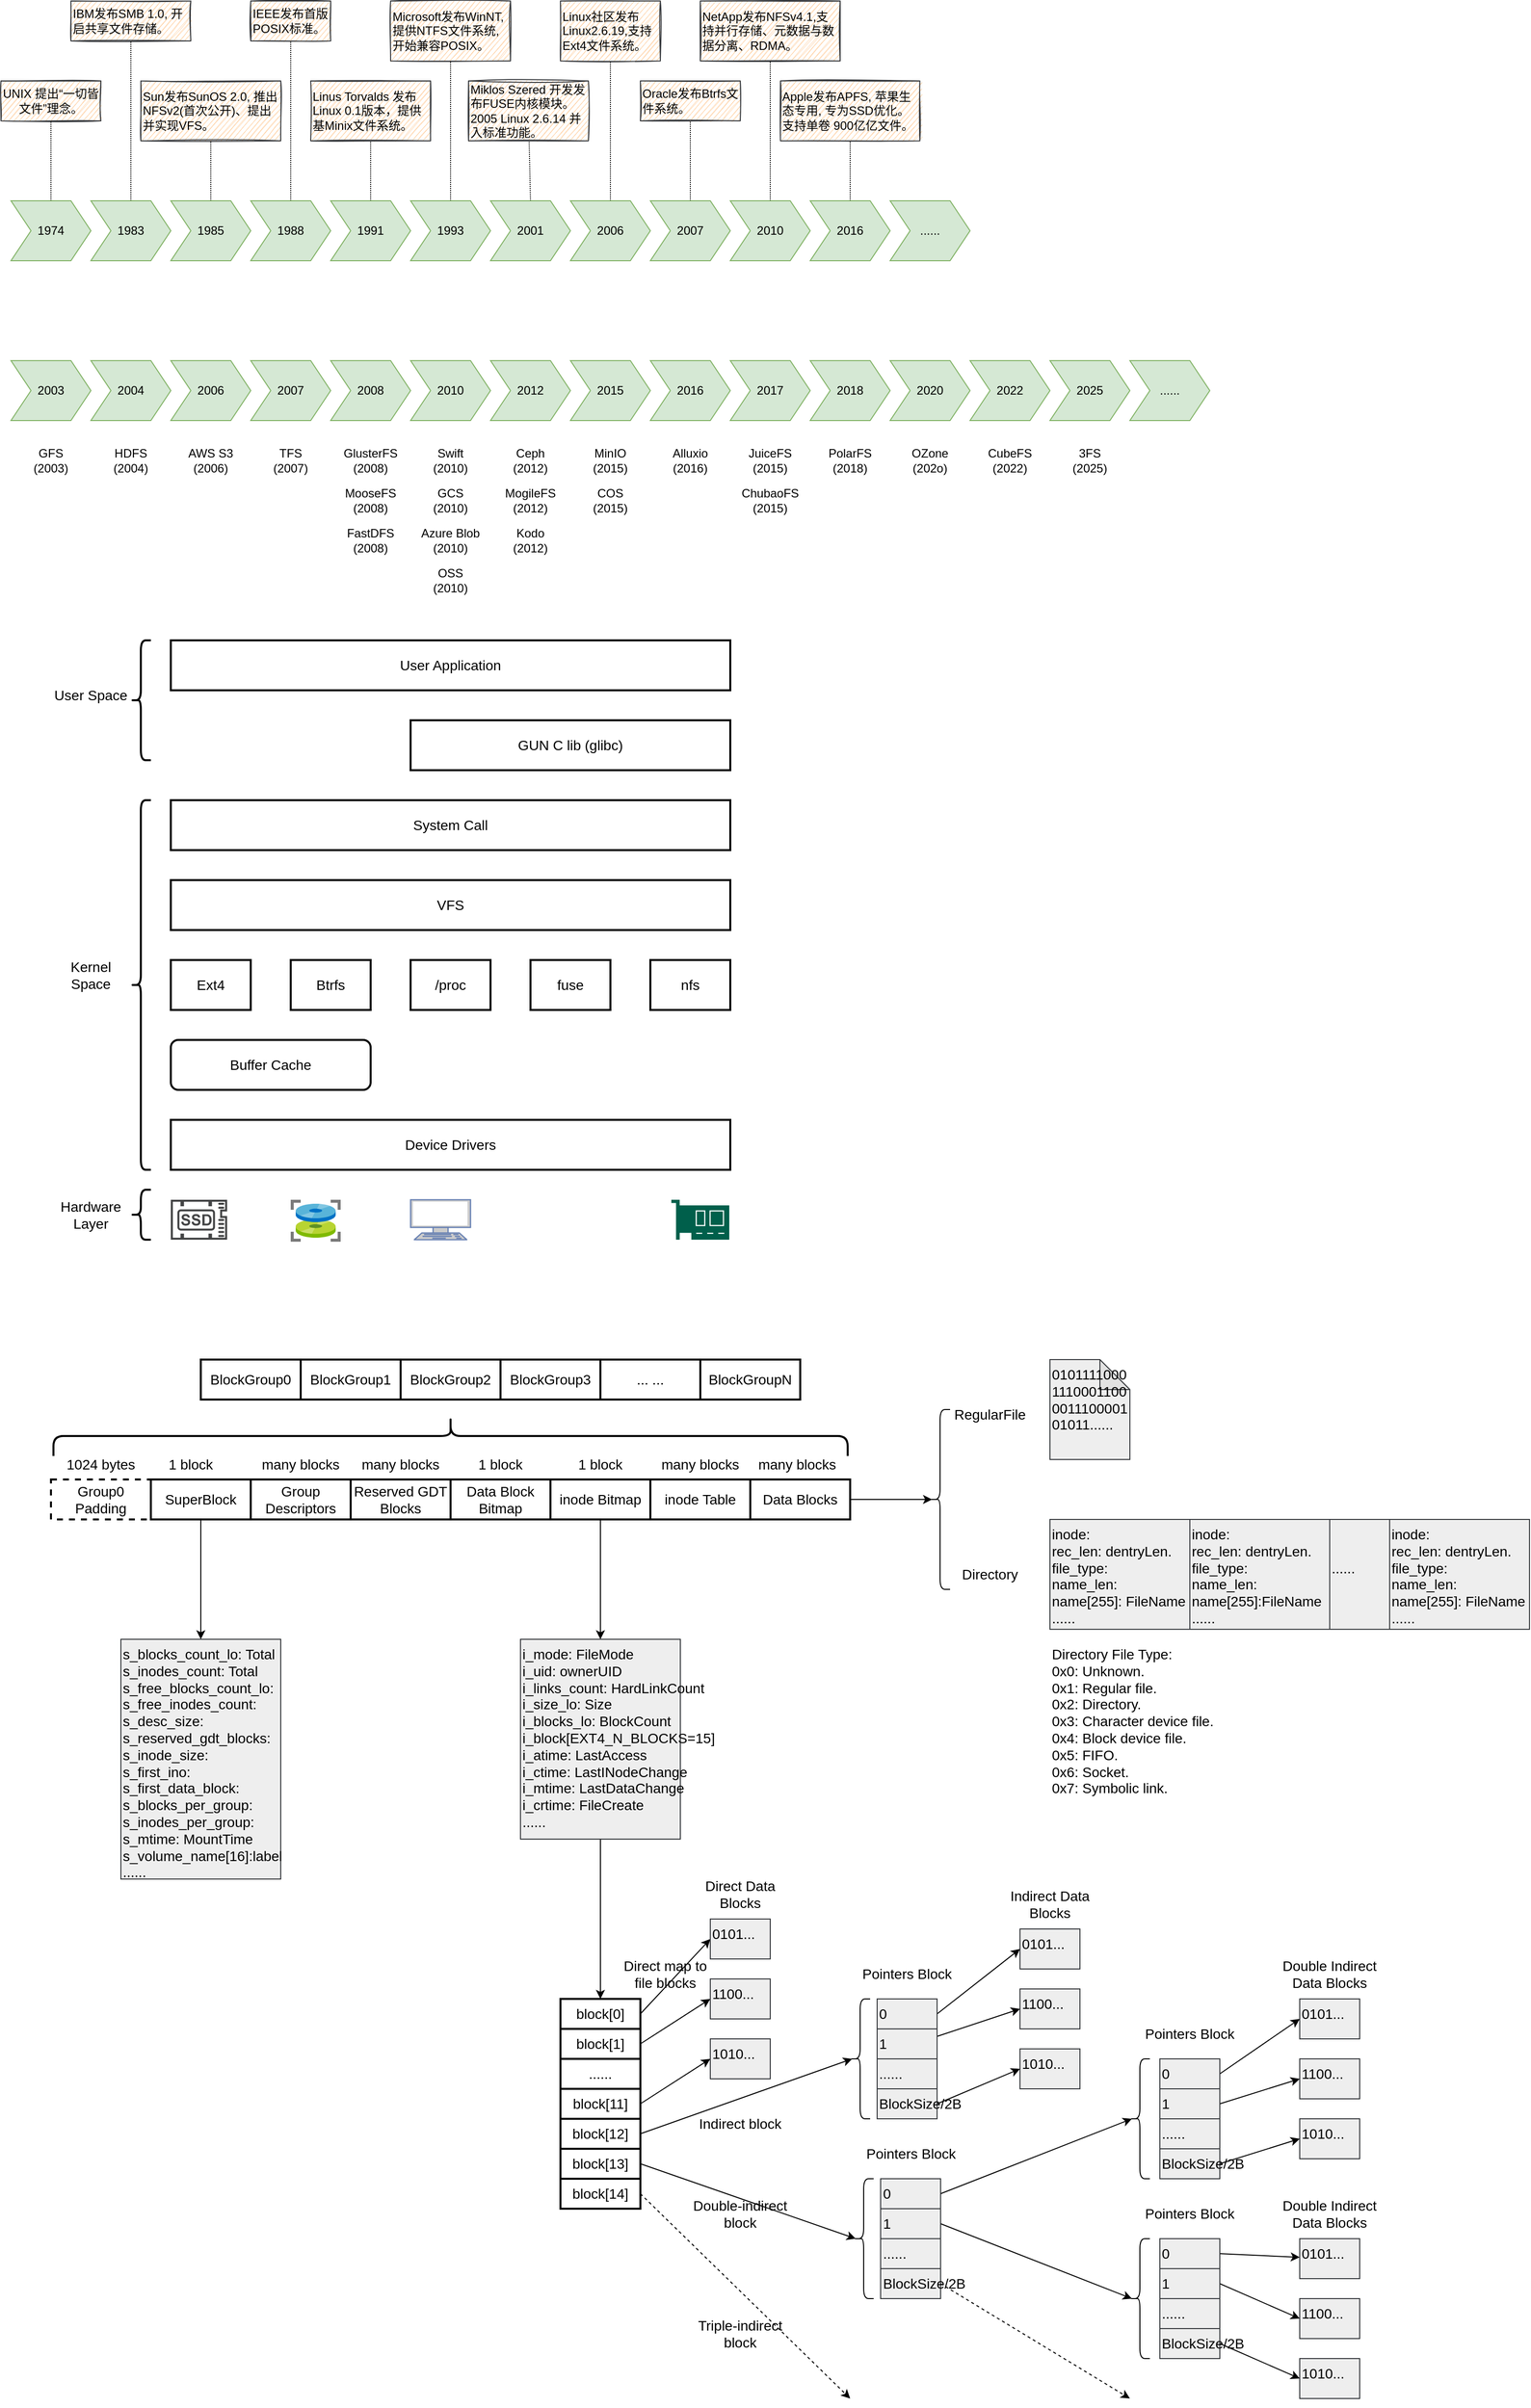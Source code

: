 <mxfile version="15.8.7" type="device"><diagram id="xLZwLdsmPBUu1lq8V1ux" name="Page-1"><mxGraphModel dx="1661" dy="1737" grid="1" gridSize="10" guides="1" tooltips="1" connect="1" arrows="1" fold="1" page="1" pageScale="1" pageWidth="827" pageHeight="1169" math="0" shadow="0"><root><mxCell id="0"/><mxCell id="1" parent="0"/><mxCell id="uOI6TBiiWPIxspWyjKTz-1" value="2003" style="shape=step;perimeter=stepPerimeter;whiteSpace=wrap;html=1;fixedSize=1;fillColor=#d5e8d4;strokeColor=#82b366;" vertex="1" parent="1"><mxGeometry y="280" width="80" height="60" as="geometry"/></mxCell><mxCell id="uOI6TBiiWPIxspWyjKTz-5" value="2004" style="shape=step;perimeter=stepPerimeter;whiteSpace=wrap;html=1;fixedSize=1;fillColor=#d5e8d4;strokeColor=#82b366;" vertex="1" parent="1"><mxGeometry x="80" y="280" width="80" height="60" as="geometry"/></mxCell><mxCell id="uOI6TBiiWPIxspWyjKTz-6" value="2007" style="shape=step;perimeter=stepPerimeter;whiteSpace=wrap;html=1;fixedSize=1;fillColor=#d5e8d4;strokeColor=#82b366;" vertex="1" parent="1"><mxGeometry x="240" y="280" width="80" height="60" as="geometry"/></mxCell><mxCell id="uOI6TBiiWPIxspWyjKTz-7" value="2008" style="shape=step;perimeter=stepPerimeter;whiteSpace=wrap;html=1;fixedSize=1;fillColor=#d5e8d4;strokeColor=#82b366;" vertex="1" parent="1"><mxGeometry x="320" y="280" width="80" height="60" as="geometry"/></mxCell><mxCell id="uOI6TBiiWPIxspWyjKTz-8" value="2010" style="shape=step;perimeter=stepPerimeter;whiteSpace=wrap;html=1;fixedSize=1;fillColor=#d5e8d4;strokeColor=#82b366;" vertex="1" parent="1"><mxGeometry x="400" y="280" width="80" height="60" as="geometry"/></mxCell><mxCell id="uOI6TBiiWPIxspWyjKTz-9" value="2012" style="shape=step;perimeter=stepPerimeter;whiteSpace=wrap;html=1;fixedSize=1;fillColor=#d5e8d4;strokeColor=#82b366;" vertex="1" parent="1"><mxGeometry x="480" y="280" width="80" height="60" as="geometry"/></mxCell><mxCell id="uOI6TBiiWPIxspWyjKTz-10" value="2015" style="shape=step;perimeter=stepPerimeter;whiteSpace=wrap;html=1;fixedSize=1;fillColor=#d5e8d4;strokeColor=#82b366;" vertex="1" parent="1"><mxGeometry x="560" y="280" width="80" height="60" as="geometry"/></mxCell><mxCell id="uOI6TBiiWPIxspWyjKTz-11" value="2017" style="shape=step;perimeter=stepPerimeter;whiteSpace=wrap;html=1;fixedSize=1;fillColor=#d5e8d4;strokeColor=#82b366;" vertex="1" parent="1"><mxGeometry x="720" y="280" width="80" height="60" as="geometry"/></mxCell><mxCell id="uOI6TBiiWPIxspWyjKTz-12" value="2018" style="shape=step;perimeter=stepPerimeter;whiteSpace=wrap;html=1;fixedSize=1;fillColor=#d5e8d4;strokeColor=#82b366;" vertex="1" parent="1"><mxGeometry x="800" y="280" width="80" height="60" as="geometry"/></mxCell><mxCell id="uOI6TBiiWPIxspWyjKTz-13" value="2020" style="shape=step;perimeter=stepPerimeter;whiteSpace=wrap;html=1;fixedSize=1;fillColor=#d5e8d4;strokeColor=#82b366;" vertex="1" parent="1"><mxGeometry x="880" y="280" width="80" height="60" as="geometry"/></mxCell><mxCell id="uOI6TBiiWPIxspWyjKTz-14" value="2025" style="shape=step;perimeter=stepPerimeter;whiteSpace=wrap;html=1;fixedSize=1;fillColor=#d5e8d4;strokeColor=#82b366;" vertex="1" parent="1"><mxGeometry x="1040" y="280" width="80" height="60" as="geometry"/></mxCell><mxCell id="uOI6TBiiWPIxspWyjKTz-17" value="GFS&lt;br&gt;(2003)" style="text;html=1;strokeColor=none;fillColor=none;align=center;verticalAlign=middle;whiteSpace=wrap;rounded=0;" vertex="1" parent="1"><mxGeometry y="360" width="80" height="40" as="geometry"/></mxCell><mxCell id="uOI6TBiiWPIxspWyjKTz-18" value="3FS&lt;br&gt;(2025)" style="text;html=1;strokeColor=none;fillColor=none;align=center;verticalAlign=middle;whiteSpace=wrap;rounded=0;" vertex="1" parent="1"><mxGeometry x="1040" y="360" width="80" height="40" as="geometry"/></mxCell><mxCell id="uOI6TBiiWPIxspWyjKTz-19" value="HDFS&lt;br&gt;(2004)" style="text;html=1;strokeColor=none;fillColor=none;align=center;verticalAlign=middle;whiteSpace=wrap;rounded=0;" vertex="1" parent="1"><mxGeometry x="80" y="360" width="80" height="40" as="geometry"/></mxCell><mxCell id="uOI6TBiiWPIxspWyjKTz-20" value="TFS&lt;br&gt;(2007)" style="text;html=1;strokeColor=none;fillColor=none;align=center;verticalAlign=middle;whiteSpace=wrap;rounded=0;" vertex="1" parent="1"><mxGeometry x="240" y="360" width="80" height="40" as="geometry"/></mxCell><mxCell id="uOI6TBiiWPIxspWyjKTz-21" value="GlusterFS&lt;br&gt;(2008)" style="text;html=1;strokeColor=none;fillColor=none;align=center;verticalAlign=middle;whiteSpace=wrap;rounded=0;" vertex="1" parent="1"><mxGeometry x="320" y="360" width="80" height="40" as="geometry"/></mxCell><mxCell id="uOI6TBiiWPIxspWyjKTz-22" value="MooseFS&lt;br&gt;(2008)" style="text;html=1;strokeColor=none;fillColor=none;align=center;verticalAlign=middle;whiteSpace=wrap;rounded=0;" vertex="1" parent="1"><mxGeometry x="320" y="400" width="80" height="40" as="geometry"/></mxCell><mxCell id="uOI6TBiiWPIxspWyjKTz-23" value="FastDFS&lt;br&gt;(2008)" style="text;html=1;strokeColor=none;fillColor=none;align=center;verticalAlign=middle;whiteSpace=wrap;rounded=0;" vertex="1" parent="1"><mxGeometry x="320" y="440" width="80" height="40" as="geometry"/></mxCell><mxCell id="uOI6TBiiWPIxspWyjKTz-24" value="Swift&lt;br&gt;(2010)" style="text;html=1;strokeColor=none;fillColor=none;align=center;verticalAlign=middle;whiteSpace=wrap;rounded=0;" vertex="1" parent="1"><mxGeometry x="400" y="360" width="80" height="40" as="geometry"/></mxCell><mxCell id="uOI6TBiiWPIxspWyjKTz-25" value="Ceph&lt;br&gt;(2012)" style="text;html=1;strokeColor=none;fillColor=none;align=center;verticalAlign=middle;whiteSpace=wrap;rounded=0;labelBackgroundColor=default;" vertex="1" parent="1"><mxGeometry x="480" y="360" width="80" height="40" as="geometry"/></mxCell><mxCell id="uOI6TBiiWPIxspWyjKTz-26" value="MogileFS&lt;br&gt;(2012)" style="text;html=1;strokeColor=none;fillColor=none;align=center;verticalAlign=middle;whiteSpace=wrap;rounded=0;" vertex="1" parent="1"><mxGeometry x="480" y="400" width="80" height="40" as="geometry"/></mxCell><mxCell id="uOI6TBiiWPIxspWyjKTz-27" value="MinIO&lt;br&gt;(2015)" style="text;html=1;strokeColor=none;fillColor=none;align=center;verticalAlign=middle;whiteSpace=wrap;rounded=0;" vertex="1" parent="1"><mxGeometry x="560" y="360" width="80" height="40" as="geometry"/></mxCell><mxCell id="uOI6TBiiWPIxspWyjKTz-28" value="JuiceFS&lt;br&gt;(2015)" style="text;html=1;strokeColor=none;fillColor=none;align=center;verticalAlign=middle;whiteSpace=wrap;rounded=0;" vertex="1" parent="1"><mxGeometry x="720" y="360" width="80" height="40" as="geometry"/></mxCell><mxCell id="uOI6TBiiWPIxspWyjKTz-29" value="ChubaoFS&lt;br&gt;(2015)" style="text;html=1;strokeColor=none;fillColor=none;align=center;verticalAlign=middle;whiteSpace=wrap;rounded=0;" vertex="1" parent="1"><mxGeometry x="720" y="400" width="80" height="40" as="geometry"/></mxCell><mxCell id="uOI6TBiiWPIxspWyjKTz-30" value="PolarFS&lt;br&gt;(2018)" style="text;html=1;strokeColor=none;fillColor=none;align=center;verticalAlign=middle;whiteSpace=wrap;rounded=0;" vertex="1" parent="1"><mxGeometry x="800" y="360" width="80" height="40" as="geometry"/></mxCell><mxCell id="uOI6TBiiWPIxspWyjKTz-31" value="OZone&lt;br&gt;(202o)" style="text;html=1;strokeColor=none;fillColor=none;align=center;verticalAlign=middle;whiteSpace=wrap;rounded=0;" vertex="1" parent="1"><mxGeometry x="880" y="360" width="80" height="40" as="geometry"/></mxCell><mxCell id="uOI6TBiiWPIxspWyjKTz-32" value="2006" style="shape=step;perimeter=stepPerimeter;whiteSpace=wrap;html=1;fixedSize=1;fillColor=#d5e8d4;strokeColor=#82b366;" vertex="1" parent="1"><mxGeometry x="160" y="280" width="80" height="60" as="geometry"/></mxCell><mxCell id="uOI6TBiiWPIxspWyjKTz-33" value="AWS S3&lt;br&gt;(2006)" style="text;html=1;strokeColor=none;fillColor=none;align=center;verticalAlign=middle;whiteSpace=wrap;rounded=0;" vertex="1" parent="1"><mxGeometry x="160" y="360" width="80" height="40" as="geometry"/></mxCell><mxCell id="uOI6TBiiWPIxspWyjKTz-34" value="GCS&lt;br&gt;(2010)" style="text;html=1;strokeColor=none;fillColor=none;align=center;verticalAlign=middle;whiteSpace=wrap;rounded=0;" vertex="1" parent="1"><mxGeometry x="400" y="400" width="80" height="40" as="geometry"/></mxCell><mxCell id="uOI6TBiiWPIxspWyjKTz-35" value="2016" style="shape=step;perimeter=stepPerimeter;whiteSpace=wrap;html=1;fixedSize=1;fillColor=#d5e8d4;strokeColor=#82b366;" vertex="1" parent="1"><mxGeometry x="640" y="280" width="80" height="60" as="geometry"/></mxCell><mxCell id="uOI6TBiiWPIxspWyjKTz-36" value="Alluxio&lt;br&gt;(2016)" style="text;html=1;strokeColor=none;fillColor=none;align=center;verticalAlign=middle;whiteSpace=wrap;rounded=0;" vertex="1" parent="1"><mxGeometry x="640" y="360" width="80" height="40" as="geometry"/></mxCell><mxCell id="uOI6TBiiWPIxspWyjKTz-37" value="Azure Blob&lt;br&gt;(2010)" style="text;html=1;strokeColor=none;fillColor=none;align=center;verticalAlign=middle;whiteSpace=wrap;rounded=0;" vertex="1" parent="1"><mxGeometry x="400" y="440" width="80" height="40" as="geometry"/></mxCell><mxCell id="uOI6TBiiWPIxspWyjKTz-38" value="COS&lt;br&gt;(2015)" style="text;html=1;strokeColor=none;fillColor=none;align=center;verticalAlign=middle;whiteSpace=wrap;rounded=0;" vertex="1" parent="1"><mxGeometry x="560" y="400" width="80" height="40" as="geometry"/></mxCell><mxCell id="uOI6TBiiWPIxspWyjKTz-39" value="Kodo&lt;br&gt;(2012)" style="text;html=1;strokeColor=none;fillColor=none;align=center;verticalAlign=middle;whiteSpace=wrap;rounded=0;labelBackgroundColor=default;" vertex="1" parent="1"><mxGeometry x="480" y="440" width="80" height="40" as="geometry"/></mxCell><mxCell id="uOI6TBiiWPIxspWyjKTz-248" style="edgeStyle=none;rounded=0;orthogonalLoop=1;jettySize=auto;html=1;exitX=0.5;exitY=0;exitDx=0;exitDy=0;entryX=0.5;entryY=1;entryDx=0;entryDy=0;dashed=1;dashPattern=1 1;fontSize=14;endArrow=none;endFill=0;" edge="1" parent="1" source="uOI6TBiiWPIxspWyjKTz-40" target="uOI6TBiiWPIxspWyjKTz-41"><mxGeometry relative="1" as="geometry"/></mxCell><mxCell id="uOI6TBiiWPIxspWyjKTz-40" value="1974" style="shape=step;perimeter=stepPerimeter;whiteSpace=wrap;html=1;fixedSize=1;fillColor=#d5e8d4;strokeColor=#82b366;" vertex="1" parent="1"><mxGeometry y="120" width="80" height="60" as="geometry"/></mxCell><mxCell id="uOI6TBiiWPIxspWyjKTz-41" value="UNIX 提出“一切皆文件”理念。" style="text;html=1;strokeColor=#36393d;fillColor=#ffcc99;align=center;verticalAlign=middle;whiteSpace=wrap;rounded=0;sketch=1;" vertex="1" parent="1"><mxGeometry x="-10" width="100" height="40" as="geometry"/></mxCell><mxCell id="uOI6TBiiWPIxspWyjKTz-253" style="edgeStyle=none;rounded=0;orthogonalLoop=1;jettySize=auto;html=1;exitX=0.5;exitY=0;exitDx=0;exitDy=0;entryX=0.5;entryY=1;entryDx=0;entryDy=0;dashed=1;dashPattern=1 1;fontSize=14;endArrow=none;endFill=0;" edge="1" parent="1" source="uOI6TBiiWPIxspWyjKTz-42" target="uOI6TBiiWPIxspWyjKTz-252"><mxGeometry relative="1" as="geometry"/></mxCell><mxCell id="uOI6TBiiWPIxspWyjKTz-42" value="1988" style="shape=step;perimeter=stepPerimeter;whiteSpace=wrap;html=1;fixedSize=1;fillColor=#d5e8d4;strokeColor=#82b366;" vertex="1" parent="1"><mxGeometry x="240" y="120" width="80" height="60" as="geometry"/></mxCell><mxCell id="uOI6TBiiWPIxspWyjKTz-255" style="edgeStyle=none;rounded=0;orthogonalLoop=1;jettySize=auto;html=1;exitX=0.5;exitY=0;exitDx=0;exitDy=0;entryX=0.5;entryY=1;entryDx=0;entryDy=0;dashed=1;dashPattern=1 1;fontSize=14;endArrow=none;endFill=0;" edge="1" parent="1" source="uOI6TBiiWPIxspWyjKTz-43" target="uOI6TBiiWPIxspWyjKTz-254"><mxGeometry relative="1" as="geometry"/></mxCell><mxCell id="uOI6TBiiWPIxspWyjKTz-43" value="1991" style="shape=step;perimeter=stepPerimeter;whiteSpace=wrap;html=1;fixedSize=1;fillColor=#d5e8d4;strokeColor=#82b366;" vertex="1" parent="1"><mxGeometry x="320" y="120" width="80" height="60" as="geometry"/></mxCell><mxCell id="uOI6TBiiWPIxspWyjKTz-47" value="OSS&lt;br&gt;(2010)" style="text;html=1;strokeColor=none;fillColor=none;align=center;verticalAlign=middle;whiteSpace=wrap;rounded=0;" vertex="1" parent="1"><mxGeometry x="400" y="480" width="80" height="40" as="geometry"/></mxCell><mxCell id="uOI6TBiiWPIxspWyjKTz-50" value="VFS" style="rounded=0;whiteSpace=wrap;html=1;labelBackgroundColor=none;strokeWidth=2;fontSize=14;" vertex="1" parent="1"><mxGeometry x="160" y="800" width="560" height="50" as="geometry"/></mxCell><mxCell id="uOI6TBiiWPIxspWyjKTz-51" value="&lt;div style=&quot;text-align: left; font-size: 14px;&quot;&gt;&lt;span style=&quot;font-size: 14px;&quot;&gt;Btrfs&lt;/span&gt;&lt;/div&gt;" style="rounded=0;whiteSpace=wrap;html=1;labelBackgroundColor=none;strokeWidth=2;fontSize=14;" vertex="1" parent="1"><mxGeometry x="280" y="880" width="80" height="50" as="geometry"/></mxCell><mxCell id="uOI6TBiiWPIxspWyjKTz-52" value="fuse" style="rounded=0;whiteSpace=wrap;html=1;labelBackgroundColor=none;strokeWidth=2;fontSize=14;" vertex="1" parent="1"><mxGeometry x="520" y="880" width="80" height="50" as="geometry"/></mxCell><mxCell id="uOI6TBiiWPIxspWyjKTz-53" value="/proc" style="rounded=0;whiteSpace=wrap;html=1;labelBackgroundColor=none;strokeWidth=2;fontSize=14;" vertex="1" parent="1"><mxGeometry x="400" y="880" width="80" height="50" as="geometry"/></mxCell><mxCell id="uOI6TBiiWPIxspWyjKTz-58" value="User Application" style="rounded=0;whiteSpace=wrap;html=1;labelBackgroundColor=none;strokeWidth=2;fontSize=14;" vertex="1" parent="1"><mxGeometry x="160" y="560" width="560" height="50" as="geometry"/></mxCell><mxCell id="uOI6TBiiWPIxspWyjKTz-59" value="GUN C lib (glibc)" style="rounded=0;whiteSpace=wrap;html=1;labelBackgroundColor=none;strokeWidth=2;fontSize=14;" vertex="1" parent="1"><mxGeometry x="400" y="640" width="320" height="50" as="geometry"/></mxCell><mxCell id="uOI6TBiiWPIxspWyjKTz-60" value="System Call" style="rounded=0;whiteSpace=wrap;html=1;labelBackgroundColor=none;strokeWidth=2;fontSize=14;" vertex="1" parent="1"><mxGeometry x="160" y="720" width="560" height="50" as="geometry"/></mxCell><mxCell id="uOI6TBiiWPIxspWyjKTz-61" value="Device Drivers" style="rounded=0;whiteSpace=wrap;html=1;labelBackgroundColor=none;strokeWidth=2;fontSize=14;" vertex="1" parent="1"><mxGeometry x="160" y="1040" width="560" height="50" as="geometry"/></mxCell><mxCell id="uOI6TBiiWPIxspWyjKTz-62" value="Buffer Cache" style="rounded=1;whiteSpace=wrap;html=1;labelBackgroundColor=none;strokeWidth=2;fontSize=14;" vertex="1" parent="1"><mxGeometry x="160" y="960" width="200" height="50" as="geometry"/></mxCell><mxCell id="uOI6TBiiWPIxspWyjKTz-63" value="&lt;div style=&quot;text-align: left; font-size: 14px;&quot;&gt;&lt;span style=&quot;font-size: 14px;&quot;&gt;Ext4&lt;/span&gt;&lt;/div&gt;" style="rounded=0;whiteSpace=wrap;html=1;labelBackgroundColor=none;strokeWidth=2;fontSize=14;" vertex="1" parent="1"><mxGeometry x="160" y="880" width="80" height="50" as="geometry"/></mxCell><mxCell id="uOI6TBiiWPIxspWyjKTz-65" value="" style="sketch=0;aspect=fixed;html=1;points=[];align=center;image;fontSize=14;image=img/lib/mscae/MD_snapshot.svg;labelBackgroundColor=none;fillColor=none;strokeWidth=2;" vertex="1" parent="1"><mxGeometry x="280" y="1120" width="50" height="42" as="geometry"/></mxCell><mxCell id="uOI6TBiiWPIxspWyjKTz-66" value="" style="sketch=0;pointerEvents=1;shadow=0;dashed=0;html=1;strokeColor=none;fillColor=#434445;aspect=fixed;labelPosition=center;verticalLabelPosition=bottom;verticalAlign=top;align=center;outlineConnect=0;shape=mxgraph.vvd.ssd;labelBackgroundColor=none;strokeWidth=2;fontSize=14;" vertex="1" parent="1"><mxGeometry x="160" y="1120" width="56.34" height="40" as="geometry"/></mxCell><mxCell id="uOI6TBiiWPIxspWyjKTz-67" value="" style="sketch=0;pointerEvents=1;shadow=0;dashed=0;html=1;strokeColor=none;fillColor=#005F4B;labelPosition=center;verticalLabelPosition=bottom;verticalAlign=top;align=center;outlineConnect=0;shape=mxgraph.veeam2.network_card;labelBackgroundColor=none;strokeWidth=2;fontSize=14;" vertex="1" parent="1"><mxGeometry x="661" y="1120" width="58" height="40" as="geometry"/></mxCell><mxCell id="uOI6TBiiWPIxspWyjKTz-68" value="" style="fontColor=#0066CC;verticalAlign=top;verticalLabelPosition=bottom;labelPosition=center;align=center;html=1;outlineConnect=0;fillColor=#CCCCCC;strokeColor=#6881B3;gradientColor=none;gradientDirection=north;strokeWidth=2;shape=mxgraph.networks.terminal;labelBackgroundColor=none;fontSize=14;" vertex="1" parent="1"><mxGeometry x="400" y="1120" width="60" height="40" as="geometry"/></mxCell><mxCell id="uOI6TBiiWPIxspWyjKTz-69" value="" style="shape=curlyBracket;whiteSpace=wrap;html=1;rounded=1;labelBackgroundColor=none;fillColor=none;size=0.5;strokeWidth=2;fontSize=14;" vertex="1" parent="1"><mxGeometry x="120" y="560" width="20" height="120" as="geometry"/></mxCell><mxCell id="uOI6TBiiWPIxspWyjKTz-70" value="" style="shape=curlyBracket;whiteSpace=wrap;html=1;rounded=1;labelBackgroundColor=none;fillColor=none;strokeWidth=2;fontSize=14;" vertex="1" parent="1"><mxGeometry x="120" y="720" width="20" height="370" as="geometry"/></mxCell><mxCell id="uOI6TBiiWPIxspWyjKTz-72" value="User Space" style="text;html=1;strokeColor=none;fillColor=none;align=center;verticalAlign=middle;whiteSpace=wrap;rounded=0;labelBackgroundColor=none;strokeWidth=2;fontSize=14;" vertex="1" parent="1"><mxGeometry x="40" y="600" width="80" height="30" as="geometry"/></mxCell><mxCell id="uOI6TBiiWPIxspWyjKTz-73" value="Kernel Space" style="text;html=1;strokeColor=none;fillColor=none;align=center;verticalAlign=middle;whiteSpace=wrap;rounded=0;labelBackgroundColor=none;strokeWidth=2;fontSize=14;" vertex="1" parent="1"><mxGeometry x="40" y="880" width="80" height="30" as="geometry"/></mxCell><mxCell id="uOI6TBiiWPIxspWyjKTz-76" value="" style="shape=curlyBracket;whiteSpace=wrap;html=1;rounded=1;labelBackgroundColor=none;fillColor=none;size=0.5;strokeWidth=2;fontSize=14;" vertex="1" parent="1"><mxGeometry x="120" y="1110" width="20" height="50" as="geometry"/></mxCell><mxCell id="uOI6TBiiWPIxspWyjKTz-77" value="Hardware Layer" style="text;html=1;strokeColor=none;fillColor=none;align=center;verticalAlign=middle;whiteSpace=wrap;rounded=0;labelBackgroundColor=none;strokeWidth=2;fontSize=14;" vertex="1" parent="1"><mxGeometry x="40" y="1120" width="80" height="30" as="geometry"/></mxCell><mxCell id="uOI6TBiiWPIxspWyjKTz-79" value="BlockGroup0" style="rounded=0;whiteSpace=wrap;html=1;labelBackgroundColor=none;fontSize=14;strokeWidth=2;" vertex="1" parent="1"><mxGeometry x="190" y="1280" width="100" height="40" as="geometry"/></mxCell><mxCell id="uOI6TBiiWPIxspWyjKTz-84" value="BlockGroup1" style="rounded=0;whiteSpace=wrap;html=1;labelBackgroundColor=none;fontSize=14;strokeWidth=2;" vertex="1" parent="1"><mxGeometry x="290" y="1280" width="100" height="40" as="geometry"/></mxCell><mxCell id="uOI6TBiiWPIxspWyjKTz-85" value="BlockGroup2" style="rounded=0;whiteSpace=wrap;html=1;labelBackgroundColor=none;fontSize=14;strokeWidth=2;" vertex="1" parent="1"><mxGeometry x="390" y="1280" width="100" height="40" as="geometry"/></mxCell><mxCell id="uOI6TBiiWPIxspWyjKTz-86" value="... ..." style="rounded=0;whiteSpace=wrap;html=1;labelBackgroundColor=none;fontSize=14;strokeWidth=2;" vertex="1" parent="1"><mxGeometry x="590" y="1280" width="100" height="40" as="geometry"/></mxCell><mxCell id="uOI6TBiiWPIxspWyjKTz-87" value="BlockGroupN" style="rounded=0;whiteSpace=wrap;html=1;labelBackgroundColor=none;fontSize=14;strokeWidth=2;" vertex="1" parent="1"><mxGeometry x="690" y="1280" width="100" height="40" as="geometry"/></mxCell><mxCell id="uOI6TBiiWPIxspWyjKTz-88" value="Group0 Padding" style="rounded=0;whiteSpace=wrap;html=1;labelBackgroundColor=none;fontSize=14;strokeWidth=2;dashed=1;" vertex="1" parent="1"><mxGeometry x="40" y="1400" width="100" height="40" as="geometry"/></mxCell><mxCell id="uOI6TBiiWPIxspWyjKTz-89" value="SuperBlock" style="rounded=0;whiteSpace=wrap;html=1;labelBackgroundColor=none;fontSize=14;strokeWidth=2;" vertex="1" parent="1"><mxGeometry x="140" y="1400" width="100" height="40" as="geometry"/></mxCell><mxCell id="uOI6TBiiWPIxspWyjKTz-90" value="Group Descriptors" style="rounded=0;whiteSpace=wrap;html=1;labelBackgroundColor=none;fontSize=14;strokeWidth=2;" vertex="1" parent="1"><mxGeometry x="240" y="1400" width="100" height="40" as="geometry"/></mxCell><mxCell id="uOI6TBiiWPIxspWyjKTz-91" value="Reserved GDT Blocks" style="rounded=0;whiteSpace=wrap;html=1;labelBackgroundColor=none;fontSize=14;strokeWidth=2;" vertex="1" parent="1"><mxGeometry x="340" y="1400" width="100" height="40" as="geometry"/></mxCell><mxCell id="uOI6TBiiWPIxspWyjKTz-92" value="Data Block Bitmap" style="rounded=0;whiteSpace=wrap;html=1;labelBackgroundColor=none;fontSize=14;strokeWidth=2;" vertex="1" parent="1"><mxGeometry x="440" y="1400" width="100" height="40" as="geometry"/></mxCell><mxCell id="uOI6TBiiWPIxspWyjKTz-120" style="edgeStyle=none;rounded=0;orthogonalLoop=1;jettySize=auto;html=1;exitX=0.5;exitY=1;exitDx=0;exitDy=0;fontSize=14;" edge="1" parent="1" source="uOI6TBiiWPIxspWyjKTz-93" target="uOI6TBiiWPIxspWyjKTz-119"><mxGeometry relative="1" as="geometry"/></mxCell><mxCell id="uOI6TBiiWPIxspWyjKTz-93" value="inode Bitmap" style="rounded=0;whiteSpace=wrap;html=1;labelBackgroundColor=none;fontSize=14;strokeWidth=2;" vertex="1" parent="1"><mxGeometry x="540" y="1400" width="100" height="40" as="geometry"/></mxCell><mxCell id="uOI6TBiiWPIxspWyjKTz-94" value="inode Table" style="rounded=0;whiteSpace=wrap;html=1;labelBackgroundColor=none;fontSize=14;strokeWidth=2;" vertex="1" parent="1"><mxGeometry x="640" y="1400" width="100" height="40" as="geometry"/></mxCell><mxCell id="uOI6TBiiWPIxspWyjKTz-231" style="edgeStyle=none;rounded=0;orthogonalLoop=1;jettySize=auto;html=1;exitX=1;exitY=0.5;exitDx=0;exitDy=0;entryX=0.1;entryY=0.5;entryDx=0;entryDy=0;entryPerimeter=0;fontSize=14;" edge="1" parent="1" source="uOI6TBiiWPIxspWyjKTz-95" target="uOI6TBiiWPIxspWyjKTz-226"><mxGeometry relative="1" as="geometry"/></mxCell><mxCell id="uOI6TBiiWPIxspWyjKTz-95" value="Data Blocks" style="rounded=0;whiteSpace=wrap;html=1;labelBackgroundColor=none;fontSize=14;strokeWidth=2;" vertex="1" parent="1"><mxGeometry x="740" y="1400" width="100" height="40" as="geometry"/></mxCell><mxCell id="uOI6TBiiWPIxspWyjKTz-106" value="1024 bytes" style="text;html=1;align=center;verticalAlign=middle;whiteSpace=wrap;rounded=0;dashed=1;labelBackgroundColor=none;fontSize=14;" vertex="1" parent="1"><mxGeometry x="50" y="1370" width="80" height="30" as="geometry"/></mxCell><mxCell id="uOI6TBiiWPIxspWyjKTz-118" style="rounded=0;orthogonalLoop=1;jettySize=auto;html=1;exitX=0.5;exitY=1;exitDx=0;exitDy=0;fontSize=14;" edge="1" parent="1" source="uOI6TBiiWPIxspWyjKTz-89" target="uOI6TBiiWPIxspWyjKTz-117"><mxGeometry relative="1" as="geometry"/></mxCell><mxCell id="uOI6TBiiWPIxspWyjKTz-107" value="1 block" style="text;html=1;align=center;verticalAlign=middle;whiteSpace=wrap;rounded=0;dashed=1;labelBackgroundColor=none;fontSize=14;" vertex="1" parent="1"><mxGeometry x="140" y="1370" width="80" height="30" as="geometry"/></mxCell><mxCell id="uOI6TBiiWPIxspWyjKTz-108" value="1 block" style="text;html=1;align=center;verticalAlign=middle;whiteSpace=wrap;rounded=0;dashed=1;labelBackgroundColor=none;fontSize=14;" vertex="1" parent="1"><mxGeometry x="450" y="1370" width="80" height="30" as="geometry"/></mxCell><mxCell id="uOI6TBiiWPIxspWyjKTz-109" value="RegularFile" style="text;html=1;align=center;verticalAlign=middle;whiteSpace=wrap;rounded=0;dashed=1;labelBackgroundColor=none;fontSize=14;" vertex="1" parent="1"><mxGeometry x="940" y="1320" width="80" height="30" as="geometry"/></mxCell><mxCell id="uOI6TBiiWPIxspWyjKTz-110" value="many blocks" style="text;html=1;align=center;verticalAlign=middle;whiteSpace=wrap;rounded=0;dashed=1;labelBackgroundColor=none;fontSize=14;" vertex="1" parent="1"><mxGeometry x="650" y="1370" width="80" height="30" as="geometry"/></mxCell><mxCell id="uOI6TBiiWPIxspWyjKTz-111" value="many blocks" style="text;html=1;align=center;verticalAlign=middle;whiteSpace=wrap;rounded=0;dashed=1;labelBackgroundColor=none;fontSize=14;" vertex="1" parent="1"><mxGeometry x="747" y="1370" width="80" height="30" as="geometry"/></mxCell><mxCell id="uOI6TBiiWPIxspWyjKTz-112" value="many blocks" style="text;html=1;align=center;verticalAlign=middle;whiteSpace=wrap;rounded=0;dashed=1;labelBackgroundColor=none;fontSize=14;" vertex="1" parent="1"><mxGeometry x="250" y="1370" width="80" height="30" as="geometry"/></mxCell><mxCell id="uOI6TBiiWPIxspWyjKTz-113" value="many blocks" style="text;html=1;align=center;verticalAlign=middle;whiteSpace=wrap;rounded=0;dashed=1;labelBackgroundColor=none;fontSize=14;" vertex="1" parent="1"><mxGeometry x="350" y="1370" width="80" height="30" as="geometry"/></mxCell><mxCell id="uOI6TBiiWPIxspWyjKTz-114" value="BlockGroup3" style="rounded=0;whiteSpace=wrap;html=1;labelBackgroundColor=none;fontSize=14;strokeWidth=2;" vertex="1" parent="1"><mxGeometry x="490" y="1280" width="100" height="40" as="geometry"/></mxCell><mxCell id="uOI6TBiiWPIxspWyjKTz-115" value="" style="shape=curlyBracket;whiteSpace=wrap;html=1;rounded=1;labelBackgroundColor=none;fontSize=14;strokeWidth=2;fillColor=none;rotation=90;size=0.5;" vertex="1" parent="1"><mxGeometry x="420" y="959" width="40" height="795" as="geometry"/></mxCell><mxCell id="uOI6TBiiWPIxspWyjKTz-117" value="&lt;div&gt;s_blocks_count_lo: Total&lt;/div&gt;&lt;div&gt;s_inodes_count: Total&lt;/div&gt;&lt;div&gt;s_free_blocks_count_lo:&lt;/div&gt;&lt;div&gt;s_free_inodes_count:&amp;nbsp;&lt;/div&gt;&lt;div&gt;s_desc_size:&lt;/div&gt;&lt;div&gt;s_reserved_gdt_blocks:&lt;/div&gt;&lt;div&gt;s_inode_size:&lt;/div&gt;&lt;div&gt;s_first_ino:&lt;/div&gt;&lt;div&gt;s_first_data_block:&lt;/div&gt;&lt;div&gt;s_blocks_per_group:&lt;/div&gt;&lt;div&gt;s_inodes_per_group:&lt;/div&gt;&lt;div&gt;s_mtime: MountTime&lt;/div&gt;&lt;div&gt;s_volume_name[16]:label&lt;/div&gt;&lt;div&gt;......&lt;/div&gt;" style="rounded=0;whiteSpace=wrap;html=1;labelBackgroundColor=none;fontSize=14;strokeWidth=1;fillColor=#eeeeee;strokeColor=#36393d;align=left;verticalAlign=top;" vertex="1" parent="1"><mxGeometry x="110" y="1560" width="160" height="240" as="geometry"/></mxCell><mxCell id="uOI6TBiiWPIxspWyjKTz-221" style="edgeStyle=none;rounded=0;orthogonalLoop=1;jettySize=auto;html=1;exitX=0.5;exitY=1;exitDx=0;exitDy=0;fontSize=14;" edge="1" parent="1" source="uOI6TBiiWPIxspWyjKTz-119" target="uOI6TBiiWPIxspWyjKTz-121"><mxGeometry relative="1" as="geometry"/></mxCell><mxCell id="uOI6TBiiWPIxspWyjKTz-119" value="&lt;div&gt;i_mode: FileMode&lt;/div&gt;&lt;div&gt;i_uid: ownerUID&lt;/div&gt;&lt;div&gt;i_links_count: HardLinkCount&lt;/div&gt;&lt;div&gt;i_size_lo: Size&lt;/div&gt;&lt;div&gt;i_blocks_lo: BlockCount&lt;/div&gt;&lt;div&gt;i_block[EXT4_N_BLOCKS=15]&lt;/div&gt;&lt;div&gt;i_atime: LastAccess&lt;/div&gt;&lt;div&gt;i_ctime: LastINodeChange&lt;/div&gt;&lt;div&gt;i_mtime: LastDataChange&lt;/div&gt;&lt;div&gt;i_crtime: FileCreate&lt;/div&gt;&lt;div&gt;......&lt;/div&gt;" style="rounded=0;whiteSpace=wrap;html=1;labelBackgroundColor=none;fontSize=14;strokeWidth=1;fillColor=#eeeeee;strokeColor=#36393d;align=left;verticalAlign=top;" vertex="1" parent="1"><mxGeometry x="510" y="1560" width="160" height="200" as="geometry"/></mxCell><mxCell id="uOI6TBiiWPIxspWyjKTz-141" style="edgeStyle=none;rounded=0;orthogonalLoop=1;jettySize=auto;html=1;exitX=1;exitY=0.5;exitDx=0;exitDy=0;fontSize=14;entryX=0;entryY=0.5;entryDx=0;entryDy=0;" edge="1" parent="1" source="uOI6TBiiWPIxspWyjKTz-121" target="uOI6TBiiWPIxspWyjKTz-126"><mxGeometry relative="1" as="geometry"/></mxCell><mxCell id="uOI6TBiiWPIxspWyjKTz-121" value="block[0]" style="rounded=0;whiteSpace=wrap;html=1;labelBackgroundColor=none;fontSize=14;strokeWidth=2;" vertex="1" parent="1"><mxGeometry x="550" y="1920" width="80" height="30" as="geometry"/></mxCell><mxCell id="uOI6TBiiWPIxspWyjKTz-140" style="edgeStyle=none;rounded=0;orthogonalLoop=1;jettySize=auto;html=1;exitX=1;exitY=0.5;exitDx=0;exitDy=0;fontSize=14;entryX=0;entryY=0.5;entryDx=0;entryDy=0;" edge="1" parent="1" source="uOI6TBiiWPIxspWyjKTz-122" target="uOI6TBiiWPIxspWyjKTz-127"><mxGeometry relative="1" as="geometry"/></mxCell><mxCell id="uOI6TBiiWPIxspWyjKTz-122" value="block[1]" style="rounded=0;whiteSpace=wrap;html=1;labelBackgroundColor=none;fontSize=14;strokeWidth=2;" vertex="1" parent="1"><mxGeometry x="550" y="1950" width="80" height="30" as="geometry"/></mxCell><mxCell id="uOI6TBiiWPIxspWyjKTz-126" value="0101..." style="rounded=0;whiteSpace=wrap;html=1;labelBackgroundColor=none;fontSize=14;strokeWidth=1;fillColor=#eeeeee;strokeColor=#36393d;align=left;verticalAlign=top;" vertex="1" parent="1"><mxGeometry x="700" y="1840" width="60" height="40" as="geometry"/></mxCell><mxCell id="uOI6TBiiWPIxspWyjKTz-127" value="1100..." style="rounded=0;whiteSpace=wrap;html=1;labelBackgroundColor=none;fontSize=14;strokeWidth=1;fillColor=#eeeeee;strokeColor=#36393d;align=left;verticalAlign=top;" vertex="1" parent="1"><mxGeometry x="700" y="1900" width="60" height="40" as="geometry"/></mxCell><mxCell id="uOI6TBiiWPIxspWyjKTz-129" value="......" style="rounded=0;whiteSpace=wrap;html=1;labelBackgroundColor=none;fontSize=14;strokeWidth=2;" vertex="1" parent="1"><mxGeometry x="550" y="1980" width="80" height="30" as="geometry"/></mxCell><mxCell id="uOI6TBiiWPIxspWyjKTz-139" style="edgeStyle=none;rounded=0;orthogonalLoop=1;jettySize=auto;html=1;exitX=1;exitY=0.5;exitDx=0;exitDy=0;fontSize=14;entryX=0;entryY=0.5;entryDx=0;entryDy=0;" edge="1" parent="1" source="uOI6TBiiWPIxspWyjKTz-130" target="uOI6TBiiWPIxspWyjKTz-134"><mxGeometry relative="1" as="geometry"/></mxCell><mxCell id="uOI6TBiiWPIxspWyjKTz-130" value="block[11]" style="rounded=0;whiteSpace=wrap;html=1;labelBackgroundColor=none;fontSize=14;strokeWidth=2;" vertex="1" parent="1"><mxGeometry x="550" y="2010" width="80" height="30" as="geometry"/></mxCell><mxCell id="uOI6TBiiWPIxspWyjKTz-163" style="edgeStyle=none;rounded=0;orthogonalLoop=1;jettySize=auto;html=1;exitX=1;exitY=0.5;exitDx=0;exitDy=0;entryX=0.1;entryY=0.5;entryDx=0;entryDy=0;entryPerimeter=0;fontSize=14;" edge="1" parent="1" source="uOI6TBiiWPIxspWyjKTz-131" target="uOI6TBiiWPIxspWyjKTz-162"><mxGeometry relative="1" as="geometry"/></mxCell><mxCell id="uOI6TBiiWPIxspWyjKTz-131" value="block[12]" style="rounded=0;whiteSpace=wrap;html=1;labelBackgroundColor=none;fontSize=14;strokeWidth=2;" vertex="1" parent="1"><mxGeometry x="550" y="2040" width="80" height="30" as="geometry"/></mxCell><mxCell id="uOI6TBiiWPIxspWyjKTz-171" style="edgeStyle=none;rounded=0;orthogonalLoop=1;jettySize=auto;html=1;exitX=1;exitY=0.5;exitDx=0;exitDy=0;entryX=0.1;entryY=0.5;entryDx=0;entryDy=0;entryPerimeter=0;fontSize=14;" edge="1" parent="1" source="uOI6TBiiWPIxspWyjKTz-132" target="uOI6TBiiWPIxspWyjKTz-190"><mxGeometry relative="1" as="geometry"><mxPoint x="842" y="2195" as="targetPoint"/></mxGeometry></mxCell><mxCell id="uOI6TBiiWPIxspWyjKTz-132" value="block[13]" style="rounded=0;whiteSpace=wrap;html=1;labelBackgroundColor=none;fontSize=14;strokeWidth=2;" vertex="1" parent="1"><mxGeometry x="550" y="2070" width="80" height="30" as="geometry"/></mxCell><mxCell id="uOI6TBiiWPIxspWyjKTz-219" style="edgeStyle=none;rounded=0;orthogonalLoop=1;jettySize=auto;html=1;exitX=1;exitY=0.5;exitDx=0;exitDy=0;fontSize=14;dashed=1;" edge="1" parent="1" source="uOI6TBiiWPIxspWyjKTz-133"><mxGeometry relative="1" as="geometry"><mxPoint x="840" y="2320" as="targetPoint"/></mxGeometry></mxCell><mxCell id="uOI6TBiiWPIxspWyjKTz-133" value="block[14]" style="rounded=0;whiteSpace=wrap;html=1;labelBackgroundColor=none;fontSize=14;strokeWidth=2;" vertex="1" parent="1"><mxGeometry x="550" y="2100" width="80" height="30" as="geometry"/></mxCell><mxCell id="uOI6TBiiWPIxspWyjKTz-134" value="1010..." style="rounded=0;whiteSpace=wrap;html=1;labelBackgroundColor=none;fontSize=14;strokeWidth=1;fillColor=#eeeeee;strokeColor=#36393d;align=left;verticalAlign=top;" vertex="1" parent="1"><mxGeometry x="700" y="1960" width="60" height="40" as="geometry"/></mxCell><mxCell id="uOI6TBiiWPIxspWyjKTz-136" value="0101111000&lt;br&gt;1110001100&lt;br&gt;0011100001&lt;br&gt;01011......" style="shape=note;whiteSpace=wrap;html=1;backgroundOutline=1;darkOpacity=0.05;labelBackgroundColor=none;fontSize=14;strokeWidth=1;fillColor=#eeeeee;strokeColor=#36393d;align=left;verticalAlign=top;" vertex="1" parent="1"><mxGeometry x="1040" y="1280" width="80" height="100" as="geometry"/></mxCell><mxCell id="uOI6TBiiWPIxspWyjKTz-138" value="Directory" style="text;html=1;align=center;verticalAlign=middle;whiteSpace=wrap;rounded=0;dashed=1;labelBackgroundColor=none;fontSize=14;" vertex="1" parent="1"><mxGeometry x="940" y="1480" width="80" height="30" as="geometry"/></mxCell><mxCell id="uOI6TBiiWPIxspWyjKTz-143" value="Direct Data Blocks" style="text;html=1;align=center;verticalAlign=middle;whiteSpace=wrap;rounded=0;dashed=1;labelBackgroundColor=none;fontSize=14;" vertex="1" parent="1"><mxGeometry x="680" y="1800" width="100" height="30" as="geometry"/></mxCell><mxCell id="uOI6TBiiWPIxspWyjKTz-156" style="edgeStyle=none;rounded=0;orthogonalLoop=1;jettySize=auto;html=1;exitX=1;exitY=0.5;exitDx=0;exitDy=0;entryX=0;entryY=0.5;entryDx=0;entryDy=0;fontSize=14;" edge="1" parent="1" source="uOI6TBiiWPIxspWyjKTz-146" target="uOI6TBiiWPIxspWyjKTz-152"><mxGeometry relative="1" as="geometry"/></mxCell><mxCell id="uOI6TBiiWPIxspWyjKTz-146" value="0" style="rounded=0;whiteSpace=wrap;html=1;labelBackgroundColor=none;fontSize=14;strokeWidth=1;fillColor=#eeeeee;strokeColor=#36393d;align=left;verticalAlign=top;" vertex="1" parent="1"><mxGeometry x="867" y="1920" width="60" height="30" as="geometry"/></mxCell><mxCell id="uOI6TBiiWPIxspWyjKTz-157" style="edgeStyle=none;rounded=0;orthogonalLoop=1;jettySize=auto;html=1;exitX=1;exitY=0.25;exitDx=0;exitDy=0;entryX=0;entryY=0.5;entryDx=0;entryDy=0;fontSize=14;" edge="1" parent="1" source="uOI6TBiiWPIxspWyjKTz-147" target="uOI6TBiiWPIxspWyjKTz-153"><mxGeometry relative="1" as="geometry"/></mxCell><mxCell id="uOI6TBiiWPIxspWyjKTz-147" value="1" style="rounded=0;whiteSpace=wrap;html=1;labelBackgroundColor=none;fontSize=14;strokeWidth=1;fillColor=#eeeeee;strokeColor=#36393d;align=left;verticalAlign=top;" vertex="1" parent="1"><mxGeometry x="867" y="1950" width="60" height="30" as="geometry"/></mxCell><mxCell id="uOI6TBiiWPIxspWyjKTz-148" value="......" style="rounded=0;whiteSpace=wrap;html=1;labelBackgroundColor=none;fontSize=14;strokeWidth=1;fillColor=#eeeeee;strokeColor=#36393d;align=left;verticalAlign=top;" vertex="1" parent="1"><mxGeometry x="867" y="1980" width="60" height="30" as="geometry"/></mxCell><mxCell id="uOI6TBiiWPIxspWyjKTz-179" style="edgeStyle=none;rounded=0;orthogonalLoop=1;jettySize=auto;html=1;entryX=0;entryY=0.5;entryDx=0;entryDy=0;fontSize=14;exitX=1;exitY=0.5;exitDx=0;exitDy=0;" edge="1" parent="1" source="uOI6TBiiWPIxspWyjKTz-150" target="uOI6TBiiWPIxspWyjKTz-154"><mxGeometry relative="1" as="geometry"><mxPoint x="930" y="1985" as="sourcePoint"/></mxGeometry></mxCell><mxCell id="uOI6TBiiWPIxspWyjKTz-150" value="BlockSize/2B" style="rounded=0;whiteSpace=wrap;html=1;labelBackgroundColor=none;fontSize=14;strokeWidth=1;fillColor=#eeeeee;strokeColor=#36393d;align=left;verticalAlign=top;" vertex="1" parent="1"><mxGeometry x="867" y="2010" width="60" height="30" as="geometry"/></mxCell><mxCell id="uOI6TBiiWPIxspWyjKTz-151" value="Pointers Block" style="text;html=1;align=center;verticalAlign=middle;whiteSpace=wrap;rounded=0;dashed=1;labelBackgroundColor=none;fontSize=14;" vertex="1" parent="1"><mxGeometry x="847" y="1880" width="100" height="30" as="geometry"/></mxCell><mxCell id="uOI6TBiiWPIxspWyjKTz-152" value="0101..." style="rounded=0;whiteSpace=wrap;html=1;labelBackgroundColor=none;fontSize=14;strokeWidth=1;fillColor=#eeeeee;strokeColor=#36393d;align=left;verticalAlign=top;" vertex="1" parent="1"><mxGeometry x="1010" y="1850" width="60" height="40" as="geometry"/></mxCell><mxCell id="uOI6TBiiWPIxspWyjKTz-153" value="1100..." style="rounded=0;whiteSpace=wrap;html=1;labelBackgroundColor=none;fontSize=14;strokeWidth=1;fillColor=#eeeeee;strokeColor=#36393d;align=left;verticalAlign=top;" vertex="1" parent="1"><mxGeometry x="1010" y="1910" width="60" height="40" as="geometry"/></mxCell><mxCell id="uOI6TBiiWPIxspWyjKTz-154" value="1010..." style="rounded=0;whiteSpace=wrap;html=1;labelBackgroundColor=none;fontSize=14;strokeWidth=1;fillColor=#eeeeee;strokeColor=#36393d;align=left;verticalAlign=top;" vertex="1" parent="1"><mxGeometry x="1010" y="1970" width="60" height="40" as="geometry"/></mxCell><mxCell id="uOI6TBiiWPIxspWyjKTz-155" value="Indirect Data Blocks" style="text;html=1;align=center;verticalAlign=middle;whiteSpace=wrap;rounded=0;dashed=1;labelBackgroundColor=none;fontSize=14;" vertex="1" parent="1"><mxGeometry x="990" y="1810" width="100" height="30" as="geometry"/></mxCell><mxCell id="uOI6TBiiWPIxspWyjKTz-162" value="" style="shape=curlyBracket;whiteSpace=wrap;html=1;rounded=1;labelBackgroundColor=none;fontSize=14;strokeWidth=1;fillColor=none;" vertex="1" parent="1"><mxGeometry x="840" y="1920" width="20" height="120" as="geometry"/></mxCell><mxCell id="uOI6TBiiWPIxspWyjKTz-197" style="edgeStyle=none;rounded=0;orthogonalLoop=1;jettySize=auto;html=1;exitX=1;exitY=0.5;exitDx=0;exitDy=0;entryX=0.1;entryY=0.5;entryDx=0;entryDy=0;entryPerimeter=0;fontSize=14;" edge="1" parent="1" source="uOI6TBiiWPIxspWyjKTz-185" target="uOI6TBiiWPIxspWyjKTz-196"><mxGeometry relative="1" as="geometry"/></mxCell><mxCell id="uOI6TBiiWPIxspWyjKTz-185" value="0" style="rounded=0;whiteSpace=wrap;html=1;labelBackgroundColor=none;fontSize=14;strokeWidth=1;fillColor=#eeeeee;strokeColor=#36393d;align=left;verticalAlign=top;" vertex="1" parent="1"><mxGeometry x="870.5" y="2100" width="60" height="30" as="geometry"/></mxCell><mxCell id="uOI6TBiiWPIxspWyjKTz-204" style="edgeStyle=none;rounded=0;orthogonalLoop=1;jettySize=auto;html=1;exitX=1;exitY=0.5;exitDx=0;exitDy=0;entryX=0.1;entryY=0.5;entryDx=0;entryDy=0;entryPerimeter=0;fontSize=14;" edge="1" parent="1" source="uOI6TBiiWPIxspWyjKTz-186" target="uOI6TBiiWPIxspWyjKTz-203"><mxGeometry relative="1" as="geometry"/></mxCell><mxCell id="uOI6TBiiWPIxspWyjKTz-186" value="1" style="rounded=0;whiteSpace=wrap;html=1;labelBackgroundColor=none;fontSize=14;strokeWidth=1;fillColor=#eeeeee;strokeColor=#36393d;align=left;verticalAlign=top;" vertex="1" parent="1"><mxGeometry x="870.5" y="2130" width="60" height="30" as="geometry"/></mxCell><mxCell id="uOI6TBiiWPIxspWyjKTz-187" value="......" style="rounded=0;whiteSpace=wrap;html=1;labelBackgroundColor=none;fontSize=14;strokeWidth=1;fillColor=#eeeeee;strokeColor=#36393d;align=left;verticalAlign=top;" vertex="1" parent="1"><mxGeometry x="870.5" y="2160" width="60" height="30" as="geometry"/></mxCell><mxCell id="uOI6TBiiWPIxspWyjKTz-220" style="edgeStyle=none;rounded=0;orthogonalLoop=1;jettySize=auto;html=1;exitX=1;exitY=0.5;exitDx=0;exitDy=0;fontSize=14;dashed=1;" edge="1" parent="1" source="uOI6TBiiWPIxspWyjKTz-188"><mxGeometry relative="1" as="geometry"><mxPoint x="1120.0" y="2320" as="targetPoint"/></mxGeometry></mxCell><mxCell id="uOI6TBiiWPIxspWyjKTz-188" value="BlockSize/2B" style="rounded=0;whiteSpace=wrap;html=1;labelBackgroundColor=none;fontSize=14;strokeWidth=1;fillColor=#eeeeee;strokeColor=#36393d;align=left;verticalAlign=top;" vertex="1" parent="1"><mxGeometry x="870.5" y="2190" width="60" height="30" as="geometry"/></mxCell><mxCell id="uOI6TBiiWPIxspWyjKTz-189" value="Pointers Block" style="text;html=1;align=center;verticalAlign=middle;whiteSpace=wrap;rounded=0;dashed=1;labelBackgroundColor=none;fontSize=14;" vertex="1" parent="1"><mxGeometry x="850.5" y="2060" width="100" height="30" as="geometry"/></mxCell><mxCell id="uOI6TBiiWPIxspWyjKTz-190" value="" style="shape=curlyBracket;whiteSpace=wrap;html=1;rounded=1;labelBackgroundColor=none;fontSize=14;strokeWidth=1;fillColor=none;" vertex="1" parent="1"><mxGeometry x="843.5" y="2100" width="20" height="120" as="geometry"/></mxCell><mxCell id="uOI6TBiiWPIxspWyjKTz-213" style="edgeStyle=none;rounded=0;orthogonalLoop=1;jettySize=auto;html=1;exitX=1;exitY=0.5;exitDx=0;exitDy=0;entryX=0;entryY=0.5;entryDx=0;entryDy=0;fontSize=14;" edge="1" parent="1" source="uOI6TBiiWPIxspWyjKTz-191" target="uOI6TBiiWPIxspWyjKTz-205"><mxGeometry relative="1" as="geometry"/></mxCell><mxCell id="uOI6TBiiWPIxspWyjKTz-191" value="0" style="rounded=0;whiteSpace=wrap;html=1;labelBackgroundColor=none;fontSize=14;strokeWidth=1;fillColor=#eeeeee;strokeColor=#36393d;align=left;verticalAlign=top;" vertex="1" parent="1"><mxGeometry x="1150" y="1980" width="60" height="30" as="geometry"/></mxCell><mxCell id="uOI6TBiiWPIxspWyjKTz-214" style="edgeStyle=none;rounded=0;orthogonalLoop=1;jettySize=auto;html=1;exitX=1;exitY=0.5;exitDx=0;exitDy=0;entryX=0;entryY=0.5;entryDx=0;entryDy=0;fontSize=14;" edge="1" parent="1" source="uOI6TBiiWPIxspWyjKTz-192" target="uOI6TBiiWPIxspWyjKTz-206"><mxGeometry relative="1" as="geometry"/></mxCell><mxCell id="uOI6TBiiWPIxspWyjKTz-192" value="1" style="rounded=0;whiteSpace=wrap;html=1;labelBackgroundColor=none;fontSize=14;strokeWidth=1;fillColor=#eeeeee;strokeColor=#36393d;align=left;verticalAlign=top;" vertex="1" parent="1"><mxGeometry x="1150" y="2010" width="60" height="30" as="geometry"/></mxCell><mxCell id="uOI6TBiiWPIxspWyjKTz-193" value="......" style="rounded=0;whiteSpace=wrap;html=1;labelBackgroundColor=none;fontSize=14;strokeWidth=1;fillColor=#eeeeee;strokeColor=#36393d;align=left;verticalAlign=top;" vertex="1" parent="1"><mxGeometry x="1150" y="2040" width="60" height="30" as="geometry"/></mxCell><mxCell id="uOI6TBiiWPIxspWyjKTz-215" style="edgeStyle=none;rounded=0;orthogonalLoop=1;jettySize=auto;html=1;exitX=1;exitY=0.5;exitDx=0;exitDy=0;entryX=0;entryY=0.5;entryDx=0;entryDy=0;fontSize=14;" edge="1" parent="1" source="uOI6TBiiWPIxspWyjKTz-194" target="uOI6TBiiWPIxspWyjKTz-207"><mxGeometry relative="1" as="geometry"/></mxCell><mxCell id="uOI6TBiiWPIxspWyjKTz-194" value="BlockSize/2B" style="rounded=0;whiteSpace=wrap;html=1;labelBackgroundColor=none;fontSize=14;strokeWidth=1;fillColor=#eeeeee;strokeColor=#36393d;align=left;verticalAlign=top;" vertex="1" parent="1"><mxGeometry x="1150" y="2070" width="60" height="30" as="geometry"/></mxCell><mxCell id="uOI6TBiiWPIxspWyjKTz-195" value="Pointers Block" style="text;html=1;align=center;verticalAlign=middle;whiteSpace=wrap;rounded=0;dashed=1;labelBackgroundColor=none;fontSize=14;" vertex="1" parent="1"><mxGeometry x="1130" y="1940" width="100" height="30" as="geometry"/></mxCell><mxCell id="uOI6TBiiWPIxspWyjKTz-196" value="" style="shape=curlyBracket;whiteSpace=wrap;html=1;rounded=1;labelBackgroundColor=none;fontSize=14;strokeWidth=1;fillColor=none;" vertex="1" parent="1"><mxGeometry x="1120" y="1980" width="20" height="120" as="geometry"/></mxCell><mxCell id="uOI6TBiiWPIxspWyjKTz-216" style="edgeStyle=none;rounded=0;orthogonalLoop=1;jettySize=auto;html=1;exitX=1;exitY=0.5;exitDx=0;exitDy=0;fontSize=14;" edge="1" parent="1" source="uOI6TBiiWPIxspWyjKTz-198" target="uOI6TBiiWPIxspWyjKTz-209"><mxGeometry relative="1" as="geometry"/></mxCell><mxCell id="uOI6TBiiWPIxspWyjKTz-198" value="0" style="rounded=0;whiteSpace=wrap;html=1;labelBackgroundColor=none;fontSize=14;strokeWidth=1;fillColor=#eeeeee;strokeColor=#36393d;align=left;verticalAlign=top;" vertex="1" parent="1"><mxGeometry x="1150" y="2160" width="60" height="30" as="geometry"/></mxCell><mxCell id="uOI6TBiiWPIxspWyjKTz-217" style="edgeStyle=none;rounded=0;orthogonalLoop=1;jettySize=auto;html=1;exitX=1;exitY=0.5;exitDx=0;exitDy=0;entryX=0;entryY=0.5;entryDx=0;entryDy=0;fontSize=14;" edge="1" parent="1" source="uOI6TBiiWPIxspWyjKTz-199" target="uOI6TBiiWPIxspWyjKTz-210"><mxGeometry relative="1" as="geometry"/></mxCell><mxCell id="uOI6TBiiWPIxspWyjKTz-199" value="1" style="rounded=0;whiteSpace=wrap;html=1;labelBackgroundColor=none;fontSize=14;strokeWidth=1;fillColor=#eeeeee;strokeColor=#36393d;align=left;verticalAlign=top;" vertex="1" parent="1"><mxGeometry x="1150" y="2190" width="60" height="30" as="geometry"/></mxCell><mxCell id="uOI6TBiiWPIxspWyjKTz-200" value="......" style="rounded=0;whiteSpace=wrap;html=1;labelBackgroundColor=none;fontSize=14;strokeWidth=1;fillColor=#eeeeee;strokeColor=#36393d;align=left;verticalAlign=top;" vertex="1" parent="1"><mxGeometry x="1150" y="2220" width="60" height="30" as="geometry"/></mxCell><mxCell id="uOI6TBiiWPIxspWyjKTz-218" style="edgeStyle=none;rounded=0;orthogonalLoop=1;jettySize=auto;html=1;exitX=1;exitY=0.5;exitDx=0;exitDy=0;entryX=0;entryY=0.5;entryDx=0;entryDy=0;fontSize=14;" edge="1" parent="1" source="uOI6TBiiWPIxspWyjKTz-201" target="uOI6TBiiWPIxspWyjKTz-211"><mxGeometry relative="1" as="geometry"/></mxCell><mxCell id="uOI6TBiiWPIxspWyjKTz-201" value="BlockSize/2B" style="rounded=0;whiteSpace=wrap;html=1;labelBackgroundColor=none;fontSize=14;strokeWidth=1;fillColor=#eeeeee;strokeColor=#36393d;align=left;verticalAlign=top;" vertex="1" parent="1"><mxGeometry x="1150" y="2250" width="60" height="30" as="geometry"/></mxCell><mxCell id="uOI6TBiiWPIxspWyjKTz-202" value="Pointers Block" style="text;html=1;align=center;verticalAlign=middle;whiteSpace=wrap;rounded=0;dashed=1;labelBackgroundColor=none;fontSize=14;" vertex="1" parent="1"><mxGeometry x="1130" y="2120" width="100" height="30" as="geometry"/></mxCell><mxCell id="uOI6TBiiWPIxspWyjKTz-203" value="" style="shape=curlyBracket;whiteSpace=wrap;html=1;rounded=1;labelBackgroundColor=none;fontSize=14;strokeWidth=1;fillColor=none;" vertex="1" parent="1"><mxGeometry x="1120" y="2160" width="20" height="120" as="geometry"/></mxCell><mxCell id="uOI6TBiiWPIxspWyjKTz-205" value="0101..." style="rounded=0;whiteSpace=wrap;html=1;labelBackgroundColor=none;fontSize=14;strokeWidth=1;fillColor=#eeeeee;strokeColor=#36393d;align=left;verticalAlign=top;" vertex="1" parent="1"><mxGeometry x="1290" y="1920" width="60" height="40" as="geometry"/></mxCell><mxCell id="uOI6TBiiWPIxspWyjKTz-206" value="1100..." style="rounded=0;whiteSpace=wrap;html=1;labelBackgroundColor=none;fontSize=14;strokeWidth=1;fillColor=#eeeeee;strokeColor=#36393d;align=left;verticalAlign=top;" vertex="1" parent="1"><mxGeometry x="1290" y="1980" width="60" height="40" as="geometry"/></mxCell><mxCell id="uOI6TBiiWPIxspWyjKTz-207" value="1010..." style="rounded=0;whiteSpace=wrap;html=1;labelBackgroundColor=none;fontSize=14;strokeWidth=1;fillColor=#eeeeee;strokeColor=#36393d;align=left;verticalAlign=top;" vertex="1" parent="1"><mxGeometry x="1290" y="2040" width="60" height="40" as="geometry"/></mxCell><mxCell id="uOI6TBiiWPIxspWyjKTz-208" value="Double Indirect Data Blocks" style="text;html=1;align=center;verticalAlign=middle;whiteSpace=wrap;rounded=0;dashed=1;labelBackgroundColor=none;fontSize=14;" vertex="1" parent="1"><mxGeometry x="1270" y="1880" width="100" height="30" as="geometry"/></mxCell><mxCell id="uOI6TBiiWPIxspWyjKTz-209" value="0101..." style="rounded=0;whiteSpace=wrap;html=1;labelBackgroundColor=none;fontSize=14;strokeWidth=1;fillColor=#eeeeee;strokeColor=#36393d;align=left;verticalAlign=top;" vertex="1" parent="1"><mxGeometry x="1290" y="2160" width="60" height="40" as="geometry"/></mxCell><mxCell id="uOI6TBiiWPIxspWyjKTz-210" value="1100..." style="rounded=0;whiteSpace=wrap;html=1;labelBackgroundColor=none;fontSize=14;strokeWidth=1;fillColor=#eeeeee;strokeColor=#36393d;align=left;verticalAlign=top;" vertex="1" parent="1"><mxGeometry x="1290" y="2220" width="60" height="40" as="geometry"/></mxCell><mxCell id="uOI6TBiiWPIxspWyjKTz-211" value="1010..." style="rounded=0;whiteSpace=wrap;html=1;labelBackgroundColor=none;fontSize=14;strokeWidth=1;fillColor=#eeeeee;strokeColor=#36393d;align=left;verticalAlign=top;" vertex="1" parent="1"><mxGeometry x="1290" y="2280" width="60" height="40" as="geometry"/></mxCell><mxCell id="uOI6TBiiWPIxspWyjKTz-212" value="Double Indirect Data Blocks" style="text;html=1;align=center;verticalAlign=middle;whiteSpace=wrap;rounded=0;dashed=1;labelBackgroundColor=none;fontSize=14;" vertex="1" parent="1"><mxGeometry x="1270" y="2120" width="100" height="30" as="geometry"/></mxCell><mxCell id="uOI6TBiiWPIxspWyjKTz-222" value="Triple-indirect block" style="text;html=1;align=center;verticalAlign=middle;whiteSpace=wrap;rounded=0;dashed=1;labelBackgroundColor=none;fontSize=14;" vertex="1" parent="1"><mxGeometry x="680" y="2240" width="100" height="30" as="geometry"/></mxCell><mxCell id="uOI6TBiiWPIxspWyjKTz-223" value="Double-indirect block" style="text;html=1;align=center;verticalAlign=middle;whiteSpace=wrap;rounded=0;dashed=1;labelBackgroundColor=none;fontSize=14;" vertex="1" parent="1"><mxGeometry x="680" y="2120" width="100" height="30" as="geometry"/></mxCell><mxCell id="uOI6TBiiWPIxspWyjKTz-224" value="Direct map to file blocks" style="text;html=1;align=center;verticalAlign=middle;whiteSpace=wrap;rounded=0;dashed=1;labelBackgroundColor=none;fontSize=14;" vertex="1" parent="1"><mxGeometry x="610" y="1880" width="90" height="30" as="geometry"/></mxCell><mxCell id="uOI6TBiiWPIxspWyjKTz-225" value="Indirect block" style="text;html=1;align=center;verticalAlign=middle;whiteSpace=wrap;rounded=0;dashed=1;labelBackgroundColor=none;fontSize=14;" vertex="1" parent="1"><mxGeometry x="680" y="2030" width="100" height="30" as="geometry"/></mxCell><mxCell id="uOI6TBiiWPIxspWyjKTz-226" value="" style="shape=curlyBracket;whiteSpace=wrap;html=1;rounded=1;labelBackgroundColor=none;fontSize=14;strokeWidth=1;fillColor=none;" vertex="1" parent="1"><mxGeometry x="920" y="1330" width="20" height="180" as="geometry"/></mxCell><mxCell id="uOI6TBiiWPIxspWyjKTz-227" value="&lt;div&gt;inode:&amp;nbsp;&lt;/div&gt;&lt;div&gt;rec_len: dentryLen.&lt;/div&gt;&lt;div&gt;file_type:&lt;/div&gt;&lt;div&gt;name_len:&lt;/div&gt;&lt;div&gt;name[255]: FileName&lt;/div&gt;&lt;div&gt;......&lt;/div&gt;" style="rounded=0;whiteSpace=wrap;html=1;labelBackgroundColor=none;fontSize=14;strokeWidth=1;fillColor=#eeeeee;strokeColor=#36393d;align=left;verticalAlign=top;" vertex="1" parent="1"><mxGeometry x="1040" y="1440" width="140" height="110" as="geometry"/></mxCell><mxCell id="uOI6TBiiWPIxspWyjKTz-228" value="&lt;div&gt;inode:&amp;nbsp;&lt;/div&gt;&lt;div&gt;rec_len: dentryLen.&lt;/div&gt;&lt;div&gt;file_type:&lt;/div&gt;&lt;div&gt;name_len:&lt;/div&gt;&lt;div&gt;name[255]:FileName&lt;/div&gt;&lt;div&gt;......&lt;/div&gt;" style="rounded=0;whiteSpace=wrap;html=1;labelBackgroundColor=none;fontSize=14;strokeWidth=1;fillColor=#eeeeee;strokeColor=#36393d;align=left;verticalAlign=top;" vertex="1" parent="1"><mxGeometry x="1180" y="1440" width="140" height="110" as="geometry"/></mxCell><mxCell id="uOI6TBiiWPIxspWyjKTz-229" value="&lt;div&gt;inode:&amp;nbsp;&lt;/div&gt;&lt;div&gt;rec_len: dentryLen.&lt;/div&gt;&lt;div&gt;file_type:&lt;/div&gt;&lt;div&gt;name_len:&lt;/div&gt;&lt;div&gt;name[255]: FileName&lt;/div&gt;&lt;div&gt;......&lt;/div&gt;" style="rounded=0;whiteSpace=wrap;html=1;labelBackgroundColor=none;fontSize=14;strokeWidth=1;fillColor=#eeeeee;strokeColor=#36393d;align=left;verticalAlign=top;" vertex="1" parent="1"><mxGeometry x="1380" y="1440" width="140" height="110" as="geometry"/></mxCell><mxCell id="uOI6TBiiWPIxspWyjKTz-230" value="&lt;div&gt;&lt;br&gt;&lt;/div&gt;&lt;div&gt;&lt;br&gt;&lt;/div&gt;&lt;div&gt;&lt;span&gt;......&lt;/span&gt;&lt;br&gt;&lt;/div&gt;" style="rounded=0;whiteSpace=wrap;html=1;labelBackgroundColor=none;fontSize=14;strokeWidth=1;fillColor=#eeeeee;strokeColor=#36393d;align=left;verticalAlign=top;" vertex="1" parent="1"><mxGeometry x="1320" y="1440" width="60" height="110" as="geometry"/></mxCell><mxCell id="uOI6TBiiWPIxspWyjKTz-232" value="Directory File Type:&lt;br&gt;&lt;div&gt;0x0: Unknown.&lt;/div&gt;&lt;div&gt;0x1: Regular file.&lt;/div&gt;&lt;div&gt;0x2: Directory.&lt;/div&gt;&lt;div&gt;0x3: Character device file.&lt;/div&gt;&lt;div&gt;0x4: Block device file.&lt;/div&gt;&lt;div&gt;0x5: FIFO.&lt;/div&gt;&lt;div&gt;0x6: Socket.&lt;/div&gt;&lt;div&gt;0x7: Symbolic link.&lt;/div&gt;" style="text;html=1;strokeColor=none;fillColor=none;align=left;verticalAlign=top;whiteSpace=wrap;rounded=0;labelBackgroundColor=none;fontSize=14;" vertex="1" parent="1"><mxGeometry x="1040" y="1560" width="180" height="160" as="geometry"/></mxCell><mxCell id="uOI6TBiiWPIxspWyjKTz-233" value="1 block" style="text;html=1;align=center;verticalAlign=middle;whiteSpace=wrap;rounded=0;dashed=1;labelBackgroundColor=none;fontSize=14;" vertex="1" parent="1"><mxGeometry x="550" y="1370" width="80" height="30" as="geometry"/></mxCell><mxCell id="uOI6TBiiWPIxspWyjKTz-251" style="edgeStyle=none;rounded=0;orthogonalLoop=1;jettySize=auto;html=1;exitX=0.5;exitY=0;exitDx=0;exitDy=0;entryX=0.5;entryY=1;entryDx=0;entryDy=0;dashed=1;dashPattern=1 1;fontSize=14;endArrow=none;endFill=0;" edge="1" parent="1" source="uOI6TBiiWPIxspWyjKTz-234" target="uOI6TBiiWPIxspWyjKTz-249"><mxGeometry relative="1" as="geometry"/></mxCell><mxCell id="uOI6TBiiWPIxspWyjKTz-234" value="1985" style="shape=step;perimeter=stepPerimeter;whiteSpace=wrap;html=1;fixedSize=1;fillColor=#d5e8d4;strokeColor=#82b366;" vertex="1" parent="1"><mxGeometry x="160" y="120" width="80" height="60" as="geometry"/></mxCell><mxCell id="uOI6TBiiWPIxspWyjKTz-269" style="edgeStyle=none;rounded=0;orthogonalLoop=1;jettySize=auto;html=1;exitX=0.5;exitY=0;exitDx=0;exitDy=0;entryX=0.5;entryY=1;entryDx=0;entryDy=0;dashed=1;dashPattern=1 1;fontSize=14;endArrow=none;endFill=0;" edge="1" parent="1" source="uOI6TBiiWPIxspWyjKTz-237" target="uOI6TBiiWPIxspWyjKTz-268"><mxGeometry relative="1" as="geometry"/></mxCell><mxCell id="uOI6TBiiWPIxspWyjKTz-237" value="2010" style="shape=step;perimeter=stepPerimeter;whiteSpace=wrap;html=1;fixedSize=1;fillColor=#d5e8d4;strokeColor=#82b366;" vertex="1" parent="1"><mxGeometry x="720" y="120" width="80" height="60" as="geometry"/></mxCell><mxCell id="uOI6TBiiWPIxspWyjKTz-260" style="edgeStyle=none;rounded=0;orthogonalLoop=1;jettySize=auto;html=1;exitX=0.5;exitY=0;exitDx=0;exitDy=0;entryX=0.5;entryY=1;entryDx=0;entryDy=0;dashed=1;dashPattern=1 1;fontSize=14;endArrow=none;endFill=0;" edge="1" parent="1" source="uOI6TBiiWPIxspWyjKTz-240" target="uOI6TBiiWPIxspWyjKTz-259"><mxGeometry relative="1" as="geometry"/></mxCell><mxCell id="uOI6TBiiWPIxspWyjKTz-240" value="2006" style="shape=step;perimeter=stepPerimeter;whiteSpace=wrap;html=1;fixedSize=1;fillColor=#d5e8d4;strokeColor=#82b366;" vertex="1" parent="1"><mxGeometry x="560" y="120" width="80" height="60" as="geometry"/></mxCell><mxCell id="uOI6TBiiWPIxspWyjKTz-247" style="rounded=0;orthogonalLoop=1;jettySize=auto;html=1;exitX=0.5;exitY=0;exitDx=0;exitDy=0;fontSize=14;endArrow=none;endFill=0;dashed=1;dashPattern=1 1;" edge="1" parent="1" source="uOI6TBiiWPIxspWyjKTz-243" target="uOI6TBiiWPIxspWyjKTz-246"><mxGeometry relative="1" as="geometry"/></mxCell><mxCell id="uOI6TBiiWPIxspWyjKTz-243" value="1983" style="shape=step;perimeter=stepPerimeter;whiteSpace=wrap;html=1;fixedSize=1;fillColor=#d5e8d4;strokeColor=#82b366;" vertex="1" parent="1"><mxGeometry x="80" y="120" width="80" height="60" as="geometry"/></mxCell><mxCell id="uOI6TBiiWPIxspWyjKTz-246" value="IBM发布SMB 1.0, 开启共享文件存储。" style="text;html=1;strokeColor=#36393d;fillColor=#ffcc99;align=left;verticalAlign=middle;whiteSpace=wrap;rounded=0;shadow=0;sketch=1;glass=0;" vertex="1" parent="1"><mxGeometry x="60" y="-80" width="120" height="40" as="geometry"/></mxCell><mxCell id="uOI6TBiiWPIxspWyjKTz-249" value="Sun发布SunOS 2.0, 推出NFSv2(首次公开)、提出并实现VFS。" style="text;html=1;strokeColor=#36393d;fillColor=#ffcc99;align=left;verticalAlign=middle;whiteSpace=wrap;rounded=0;shadow=0;sketch=1;glass=0;" vertex="1" parent="1"><mxGeometry x="130" width="140" height="60" as="geometry"/></mxCell><mxCell id="uOI6TBiiWPIxspWyjKTz-252" value="IEEE发布首版POSIX标准。" style="text;html=1;strokeColor=#36393d;fillColor=#ffcc99;align=left;verticalAlign=middle;whiteSpace=wrap;rounded=0;shadow=0;sketch=1;glass=0;" vertex="1" parent="1"><mxGeometry x="240" y="-80" width="80" height="40" as="geometry"/></mxCell><mxCell id="uOI6TBiiWPIxspWyjKTz-254" value="Linus Torvalds 发布 Linux 0.1版本，提供基Minix文件系统。" style="text;html=1;strokeColor=#36393d;fillColor=#ffcc99;align=left;verticalAlign=middle;whiteSpace=wrap;rounded=0;shadow=0;sketch=1;glass=0;" vertex="1" parent="1"><mxGeometry x="300" width="120" height="60" as="geometry"/></mxCell><mxCell id="uOI6TBiiWPIxspWyjKTz-258" style="edgeStyle=none;rounded=0;orthogonalLoop=1;jettySize=auto;html=1;exitX=0.5;exitY=0;exitDx=0;exitDy=0;entryX=0.5;entryY=1;entryDx=0;entryDy=0;dashed=1;dashPattern=1 1;fontSize=14;endArrow=none;endFill=0;" edge="1" parent="1" source="uOI6TBiiWPIxspWyjKTz-256" target="uOI6TBiiWPIxspWyjKTz-257"><mxGeometry relative="1" as="geometry"/></mxCell><mxCell id="uOI6TBiiWPIxspWyjKTz-256" value="1993" style="shape=step;perimeter=stepPerimeter;whiteSpace=wrap;html=1;fixedSize=1;fillColor=#d5e8d4;strokeColor=#82b366;" vertex="1" parent="1"><mxGeometry x="400" y="120" width="80" height="60" as="geometry"/></mxCell><mxCell id="uOI6TBiiWPIxspWyjKTz-257" value="Microsoft发布WinNT,提供NTFS文件系统,开始兼容POSIX。" style="text;html=1;strokeColor=#36393d;fillColor=#ffcc99;align=left;verticalAlign=middle;whiteSpace=wrap;rounded=0;shadow=0;sketch=1;glass=0;" vertex="1" parent="1"><mxGeometry x="380" y="-80" width="120" height="60" as="geometry"/></mxCell><mxCell id="uOI6TBiiWPIxspWyjKTz-259" value="Linux社区发布Linux2.6.19,支持Ext4文件系统。" style="text;html=1;strokeColor=#36393d;fillColor=#ffcc99;align=left;verticalAlign=middle;whiteSpace=wrap;rounded=0;shadow=0;sketch=1;glass=0;" vertex="1" parent="1"><mxGeometry x="550" y="-80" width="100" height="60" as="geometry"/></mxCell><mxCell id="uOI6TBiiWPIxspWyjKTz-263" style="edgeStyle=none;rounded=0;orthogonalLoop=1;jettySize=auto;html=1;exitX=0.5;exitY=0;exitDx=0;exitDy=0;entryX=0.5;entryY=1;entryDx=0;entryDy=0;dashed=1;dashPattern=1 1;fontSize=14;endArrow=none;endFill=0;" edge="1" parent="1" source="uOI6TBiiWPIxspWyjKTz-261" target="uOI6TBiiWPIxspWyjKTz-262"><mxGeometry relative="1" as="geometry"/></mxCell><mxCell id="uOI6TBiiWPIxspWyjKTz-261" value="2007" style="shape=step;perimeter=stepPerimeter;whiteSpace=wrap;html=1;fixedSize=1;fillColor=#d5e8d4;strokeColor=#82b366;" vertex="1" parent="1"><mxGeometry x="640" y="120" width="80" height="60" as="geometry"/></mxCell><mxCell id="uOI6TBiiWPIxspWyjKTz-262" value="Oracle发布Btrfs文件系统。" style="text;html=1;strokeColor=#36393d;fillColor=#ffcc99;align=left;verticalAlign=middle;whiteSpace=wrap;rounded=0;shadow=0;sketch=1;glass=0;" vertex="1" parent="1"><mxGeometry x="630" width="100" height="40" as="geometry"/></mxCell><mxCell id="uOI6TBiiWPIxspWyjKTz-267" style="edgeStyle=none;rounded=0;orthogonalLoop=1;jettySize=auto;html=1;exitX=0.5;exitY=0;exitDx=0;exitDy=0;entryX=0.5;entryY=1;entryDx=0;entryDy=0;dashed=1;dashPattern=1 1;fontSize=14;endArrow=none;endFill=0;" edge="1" parent="1" source="uOI6TBiiWPIxspWyjKTz-264" target="uOI6TBiiWPIxspWyjKTz-266"><mxGeometry relative="1" as="geometry"/></mxCell><mxCell id="uOI6TBiiWPIxspWyjKTz-264" value="2016" style="shape=step;perimeter=stepPerimeter;whiteSpace=wrap;html=1;fixedSize=1;fillColor=#d5e8d4;strokeColor=#82b366;" vertex="1" parent="1"><mxGeometry x="800" y="120" width="80" height="60" as="geometry"/></mxCell><mxCell id="uOI6TBiiWPIxspWyjKTz-266" value="&lt;span style=&quot;text-align: center&quot;&gt;Apple发布APFS, 苹果生态专用, 专为SSD优化。&lt;/span&gt;支持单卷 900亿亿文件。" style="text;html=1;strokeColor=#36393d;fillColor=#ffcc99;align=left;verticalAlign=middle;whiteSpace=wrap;rounded=0;shadow=0;sketch=1;glass=0;" vertex="1" parent="1"><mxGeometry x="770.25" width="139.5" height="60" as="geometry"/></mxCell><mxCell id="uOI6TBiiWPIxspWyjKTz-268" value="NetApp发布NFSv4.1,支持并行存储、元数据与数据分离、RDMA。" style="text;html=1;strokeColor=#36393d;fillColor=#ffcc99;align=left;verticalAlign=middle;whiteSpace=wrap;rounded=0;shadow=0;sketch=1;glass=0;" vertex="1" parent="1"><mxGeometry x="690" y="-80" width="140" height="60" as="geometry"/></mxCell><mxCell id="uOI6TBiiWPIxspWyjKTz-270" value="......" style="shape=step;perimeter=stepPerimeter;whiteSpace=wrap;html=1;fixedSize=1;fillColor=#d5e8d4;strokeColor=#82b366;" vertex="1" parent="1"><mxGeometry x="880" y="120" width="80" height="60" as="geometry"/></mxCell><mxCell id="uOI6TBiiWPIxspWyjKTz-273" style="edgeStyle=none;rounded=0;orthogonalLoop=1;jettySize=auto;html=1;exitX=0.5;exitY=0;exitDx=0;exitDy=0;dashed=1;dashPattern=1 1;fontSize=14;endArrow=none;endFill=0;" edge="1" parent="1" source="uOI6TBiiWPIxspWyjKTz-271" target="uOI6TBiiWPIxspWyjKTz-272"><mxGeometry relative="1" as="geometry"/></mxCell><mxCell id="uOI6TBiiWPIxspWyjKTz-271" value="2001" style="shape=step;perimeter=stepPerimeter;whiteSpace=wrap;html=1;fixedSize=1;fillColor=#d5e8d4;strokeColor=#82b366;" vertex="1" parent="1"><mxGeometry x="480" y="120" width="80" height="60" as="geometry"/></mxCell><mxCell id="uOI6TBiiWPIxspWyjKTz-272" value="Miklos Szered 开发发布FUSE内核模块。2005 Linux 2.6.14 并入标准功能。" style="text;html=1;strokeColor=#36393d;fillColor=#ffcc99;align=left;verticalAlign=middle;whiteSpace=wrap;rounded=0;shadow=0;sketch=1;glass=0;" vertex="1" parent="1"><mxGeometry x="458" width="120" height="60" as="geometry"/></mxCell><mxCell id="uOI6TBiiWPIxspWyjKTz-274" value="......" style="shape=step;perimeter=stepPerimeter;whiteSpace=wrap;html=1;fixedSize=1;fillColor=#d5e8d4;strokeColor=#82b366;" vertex="1" parent="1"><mxGeometry x="1120" y="280" width="80" height="60" as="geometry"/></mxCell><mxCell id="uOI6TBiiWPIxspWyjKTz-275" value="nfs" style="rounded=0;whiteSpace=wrap;html=1;labelBackgroundColor=none;strokeWidth=2;fontSize=14;" vertex="1" parent="1"><mxGeometry x="640" y="880" width="80" height="50" as="geometry"/></mxCell><mxCell id="uOI6TBiiWPIxspWyjKTz-279" value="2022" style="shape=step;perimeter=stepPerimeter;whiteSpace=wrap;html=1;fixedSize=1;fillColor=#d5e8d4;strokeColor=#82b366;" vertex="1" parent="1"><mxGeometry x="960" y="280" width="80" height="60" as="geometry"/></mxCell><mxCell id="uOI6TBiiWPIxspWyjKTz-280" value="CubeFS&lt;br&gt;(2022)" style="text;html=1;strokeColor=none;fillColor=none;align=center;verticalAlign=middle;whiteSpace=wrap;rounded=0;" vertex="1" parent="1"><mxGeometry x="960" y="360" width="80" height="40" as="geometry"/></mxCell></root></mxGraphModel></diagram></mxfile>